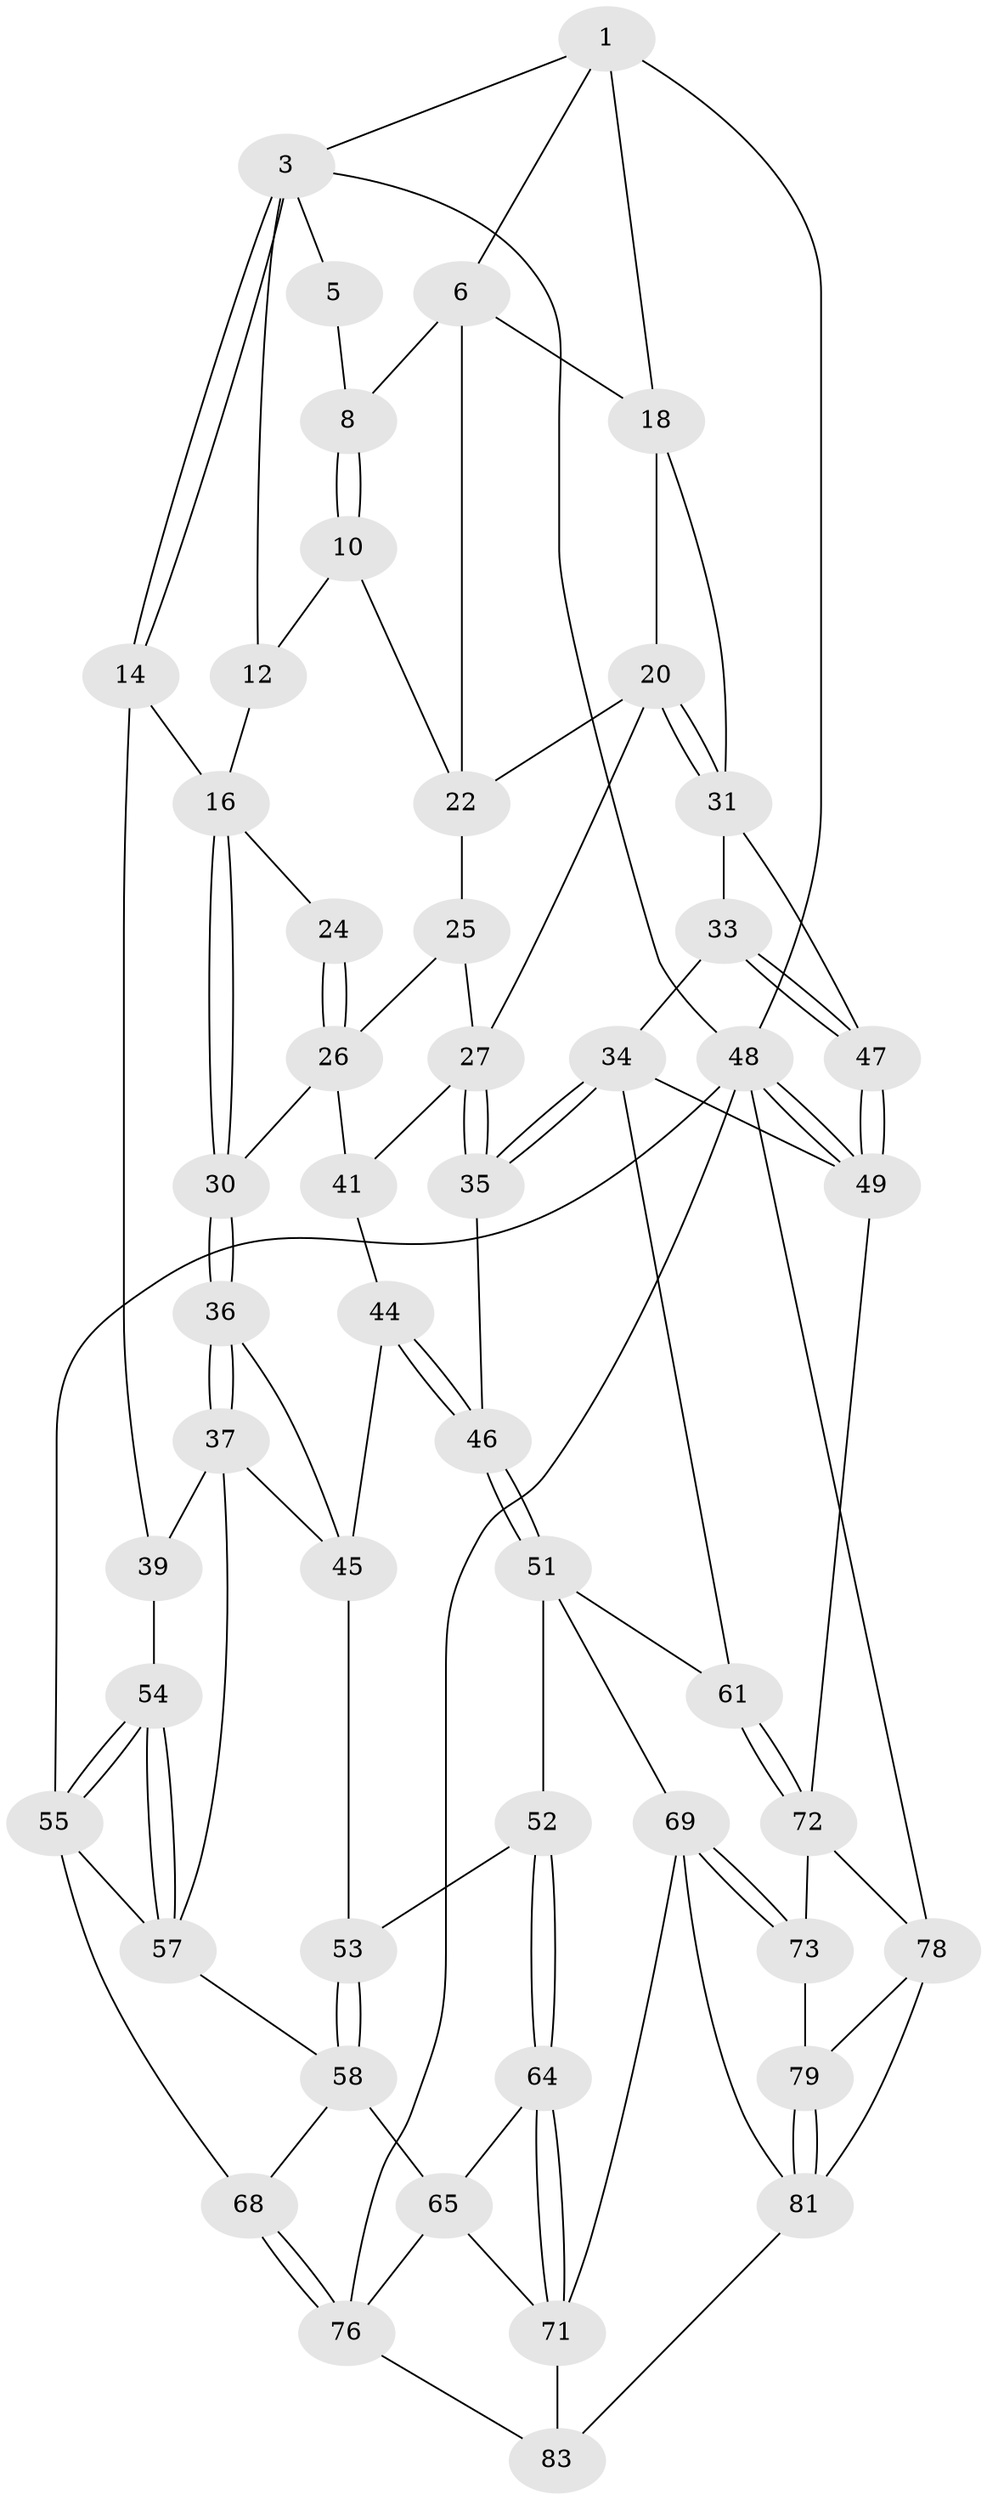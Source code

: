 // original degree distribution, {3: 0.05952380952380952, 6: 0.25, 4: 0.20238095238095238, 5: 0.4880952380952381}
// Generated by graph-tools (version 1.1) at 2025/42/03/06/25 10:42:28]
// undirected, 51 vertices, 113 edges
graph export_dot {
graph [start="1"]
  node [color=gray90,style=filled];
  1 [pos="+0.7963398214496394+0",super="+2"];
  3 [pos="+0+0",super="+4"];
  5 [pos="+0.5654244850309263+0"];
  6 [pos="+0.7774408199831544+0.05325774243590645",super="+7"];
  8 [pos="+0.7347288644445126+0.07201146485428583",super="+9"];
  10 [pos="+0.5757892942114895+0.07180378984604018",super="+11"];
  12 [pos="+0.533288934529088+0.16022278477036175",super="+13"];
  14 [pos="+0+0",super="+15"];
  16 [pos="+0.24757515481851486+0.18808973382004218",super="+17"];
  18 [pos="+1+0",super="+19"];
  20 [pos="+0.8505715431767782+0.23045263117831613",super="+21"];
  22 [pos="+0.6873122841565598+0.19170937416654457",super="+23"];
  24 [pos="+0.5291067162041868+0.16070129042528922"];
  25 [pos="+0.5540621483430714+0.3063799994419947"];
  26 [pos="+0.4023038055652854+0.3275709597000429",super="+29"];
  27 [pos="+0.7020719792653999+0.4601644278581513",super="+28"];
  30 [pos="+0.32401125336544384+0.35117210862670417"];
  31 [pos="+0.9516687525358151+0.24498091351467832",super="+32"];
  33 [pos="+0.8832728320362061+0.43507479201818633"];
  34 [pos="+0.7723026418079051+0.5434979403615889",super="+60"];
  35 [pos="+0.737992111242428+0.5282087953918994"];
  36 [pos="+0.31309091304013303+0.4490480491297219",super="+43"];
  37 [pos="+0.30146952160350804+0.4817500989717739",super="+38"];
  39 [pos="+0.09183367317166378+0.3131346775913684",super="+40"];
  41 [pos="+0.5628277886903935+0.4137369118754269",super="+42"];
  44 [pos="+0.4990364737768881+0.5305432174773076"];
  45 [pos="+0.4918848613059939+0.5308301637276713",super="+50"];
  46 [pos="+0.6118950546801152+0.6031810015789776"];
  47 [pos="+1+0.491585193121603"];
  48 [pos="+1+1",super="+56"];
  49 [pos="+1+0.8182030037125548",super="+63"];
  51 [pos="+0.5454452062381442+0.6923669931807217",super="+62"];
  52 [pos="+0.38658493002472866+0.6605428508808602"];
  53 [pos="+0.38183855737411887+0.6542309991961599"];
  54 [pos="+0+0.5972470914944565"];
  55 [pos="+0+0.977820006007797",super="+67"];
  57 [pos="+0.09114566406040933+0.5666985182003985",super="+59"];
  58 [pos="+0.20058526533946927+0.7140890456326645",super="+66"];
  61 [pos="+0.6890890186133597+0.7733015674992234"];
  64 [pos="+0.36076175775960373+0.7898781853457476"];
  65 [pos="+0.29770204998700195+0.8336704167976313",super="+75"];
  68 [pos="+0.155688263805557+0.8688842159120111"];
  69 [pos="+0.5306224701033263+0.8648934295607258",super="+70"];
  71 [pos="+0.46821097313597226+0.8627069250241797",super="+77"];
  72 [pos="+0.6877807186115626+0.852379776118511",super="+74"];
  73 [pos="+0.6647264420417426+0.8772472425877995"];
  76 [pos="+0.23686260376295784+1",super="+80"];
  78 [pos="+0.7571582674848927+0.9574970525223842",super="+84"];
  79 [pos="+0.6743791243995481+0.9043807951185964"];
  81 [pos="+0.5626315812202182+1",super="+82"];
  83 [pos="+0.5355518941521751+1"];
  1 -- 6;
  1 -- 48;
  1 -- 18;
  1 -- 3;
  3 -- 14;
  3 -- 14;
  3 -- 48;
  3 -- 12;
  3 -- 5;
  5 -- 8;
  6 -- 8;
  6 -- 22;
  6 -- 18;
  8 -- 10 [weight=2];
  8 -- 10;
  10 -- 12;
  10 -- 22;
  12 -- 16;
  14 -- 39 [weight=2];
  14 -- 16;
  16 -- 30;
  16 -- 30;
  16 -- 24;
  18 -- 31;
  18 -- 20;
  20 -- 31;
  20 -- 31;
  20 -- 27;
  20 -- 22;
  22 -- 25;
  24 -- 26;
  24 -- 26;
  25 -- 26;
  25 -- 27;
  26 -- 41;
  26 -- 30;
  27 -- 35;
  27 -- 35;
  27 -- 41;
  30 -- 36;
  30 -- 36;
  31 -- 33;
  31 -- 47;
  33 -- 34;
  33 -- 47;
  33 -- 47;
  34 -- 35;
  34 -- 35;
  34 -- 49;
  34 -- 61;
  35 -- 46;
  36 -- 37;
  36 -- 37;
  36 -- 45;
  37 -- 45;
  37 -- 57;
  37 -- 39;
  39 -- 54;
  41 -- 44;
  44 -- 45;
  44 -- 46;
  44 -- 46;
  45 -- 53;
  46 -- 51;
  46 -- 51;
  47 -- 49;
  47 -- 49;
  48 -- 49;
  48 -- 49;
  48 -- 76;
  48 -- 55;
  48 -- 78;
  49 -- 72;
  51 -- 52;
  51 -- 69;
  51 -- 61;
  52 -- 53;
  52 -- 64;
  52 -- 64;
  53 -- 58;
  53 -- 58;
  54 -- 55;
  54 -- 55;
  54 -- 57;
  54 -- 57;
  55 -- 57;
  55 -- 68;
  57 -- 58;
  58 -- 65;
  58 -- 68;
  61 -- 72;
  61 -- 72;
  64 -- 65;
  64 -- 71;
  64 -- 71;
  65 -- 76;
  65 -- 71;
  68 -- 76;
  68 -- 76;
  69 -- 73;
  69 -- 73;
  69 -- 81;
  69 -- 71;
  71 -- 83;
  72 -- 73;
  72 -- 78;
  73 -- 79;
  76 -- 83;
  78 -- 79;
  78 -- 81;
  79 -- 81;
  79 -- 81;
  81 -- 83;
}

